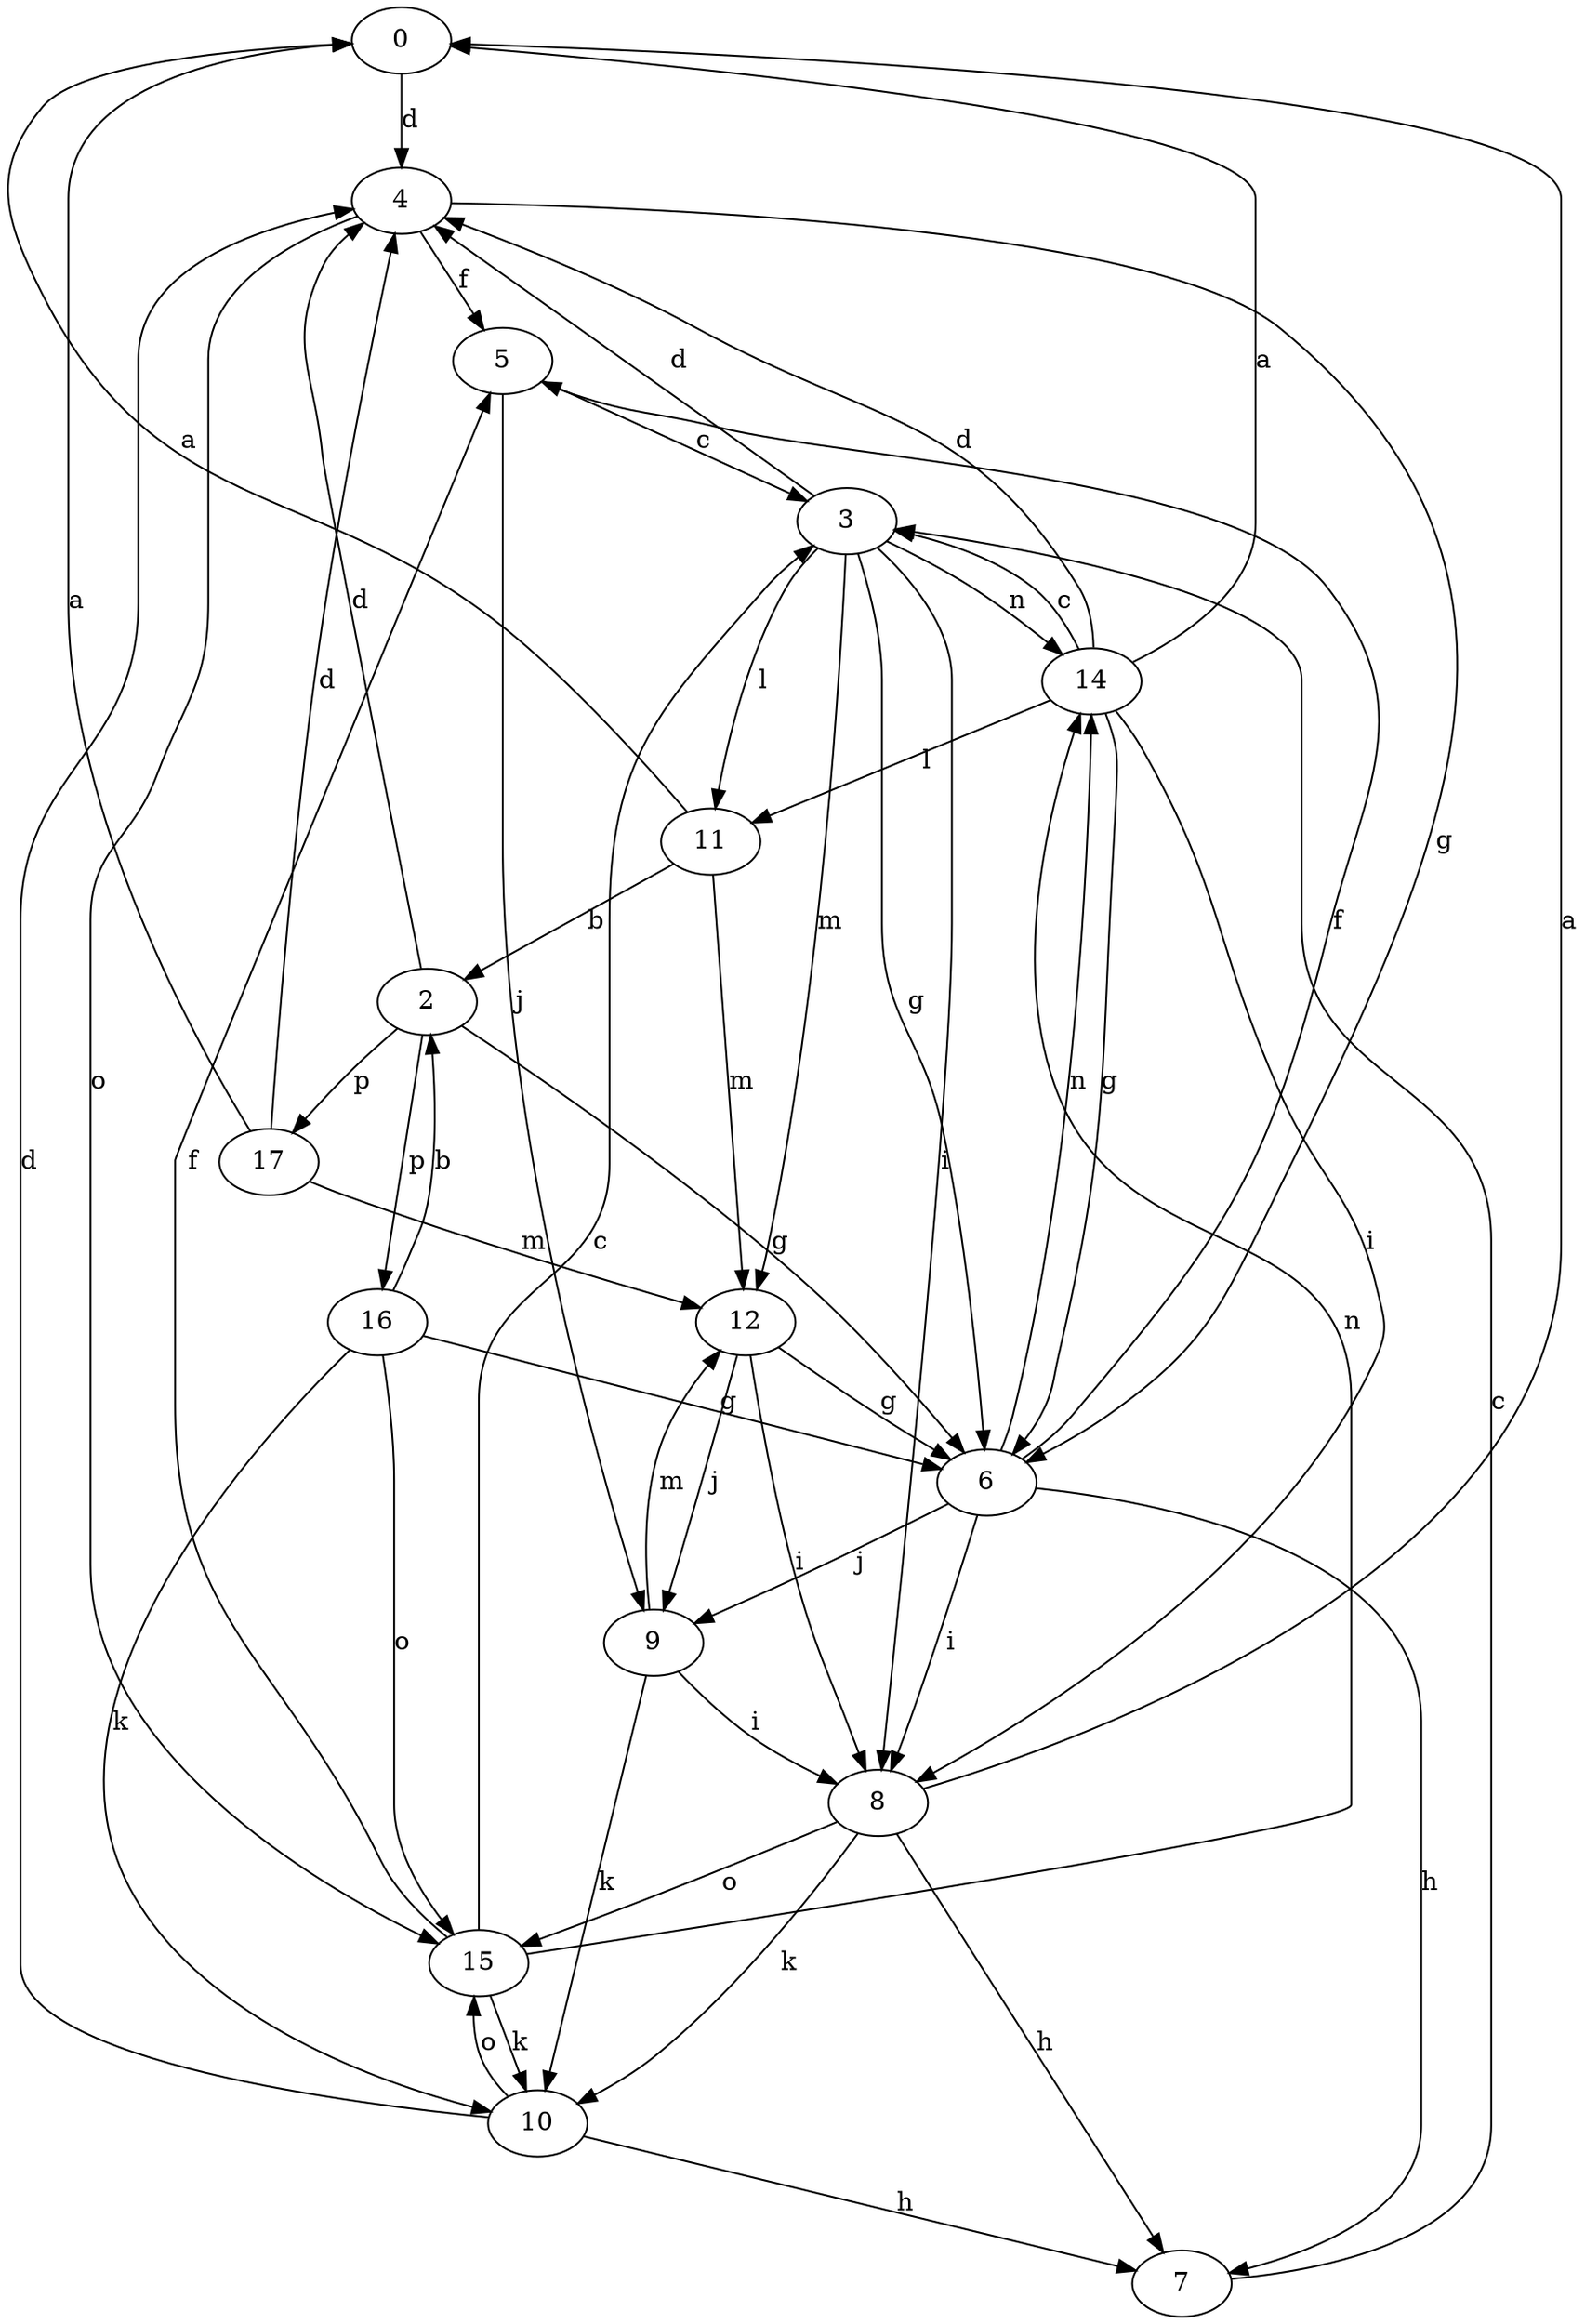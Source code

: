strict digraph  {
0;
2;
3;
4;
5;
6;
7;
8;
9;
10;
11;
12;
14;
15;
16;
17;
0 -> 4  [label=d];
2 -> 4  [label=d];
2 -> 6  [label=g];
2 -> 16  [label=p];
2 -> 17  [label=p];
3 -> 4  [label=d];
3 -> 6  [label=g];
3 -> 8  [label=i];
3 -> 11  [label=l];
3 -> 12  [label=m];
3 -> 14  [label=n];
4 -> 5  [label=f];
4 -> 6  [label=g];
4 -> 15  [label=o];
5 -> 3  [label=c];
5 -> 9  [label=j];
6 -> 5  [label=f];
6 -> 7  [label=h];
6 -> 8  [label=i];
6 -> 9  [label=j];
6 -> 14  [label=n];
7 -> 3  [label=c];
8 -> 0  [label=a];
8 -> 7  [label=h];
8 -> 10  [label=k];
8 -> 15  [label=o];
9 -> 8  [label=i];
9 -> 10  [label=k];
9 -> 12  [label=m];
10 -> 4  [label=d];
10 -> 7  [label=h];
10 -> 15  [label=o];
11 -> 0  [label=a];
11 -> 2  [label=b];
11 -> 12  [label=m];
12 -> 6  [label=g];
12 -> 8  [label=i];
12 -> 9  [label=j];
14 -> 0  [label=a];
14 -> 3  [label=c];
14 -> 4  [label=d];
14 -> 6  [label=g];
14 -> 8  [label=i];
14 -> 11  [label=l];
15 -> 3  [label=c];
15 -> 5  [label=f];
15 -> 10  [label=k];
15 -> 14  [label=n];
16 -> 2  [label=b];
16 -> 6  [label=g];
16 -> 10  [label=k];
16 -> 15  [label=o];
17 -> 0  [label=a];
17 -> 4  [label=d];
17 -> 12  [label=m];
}
